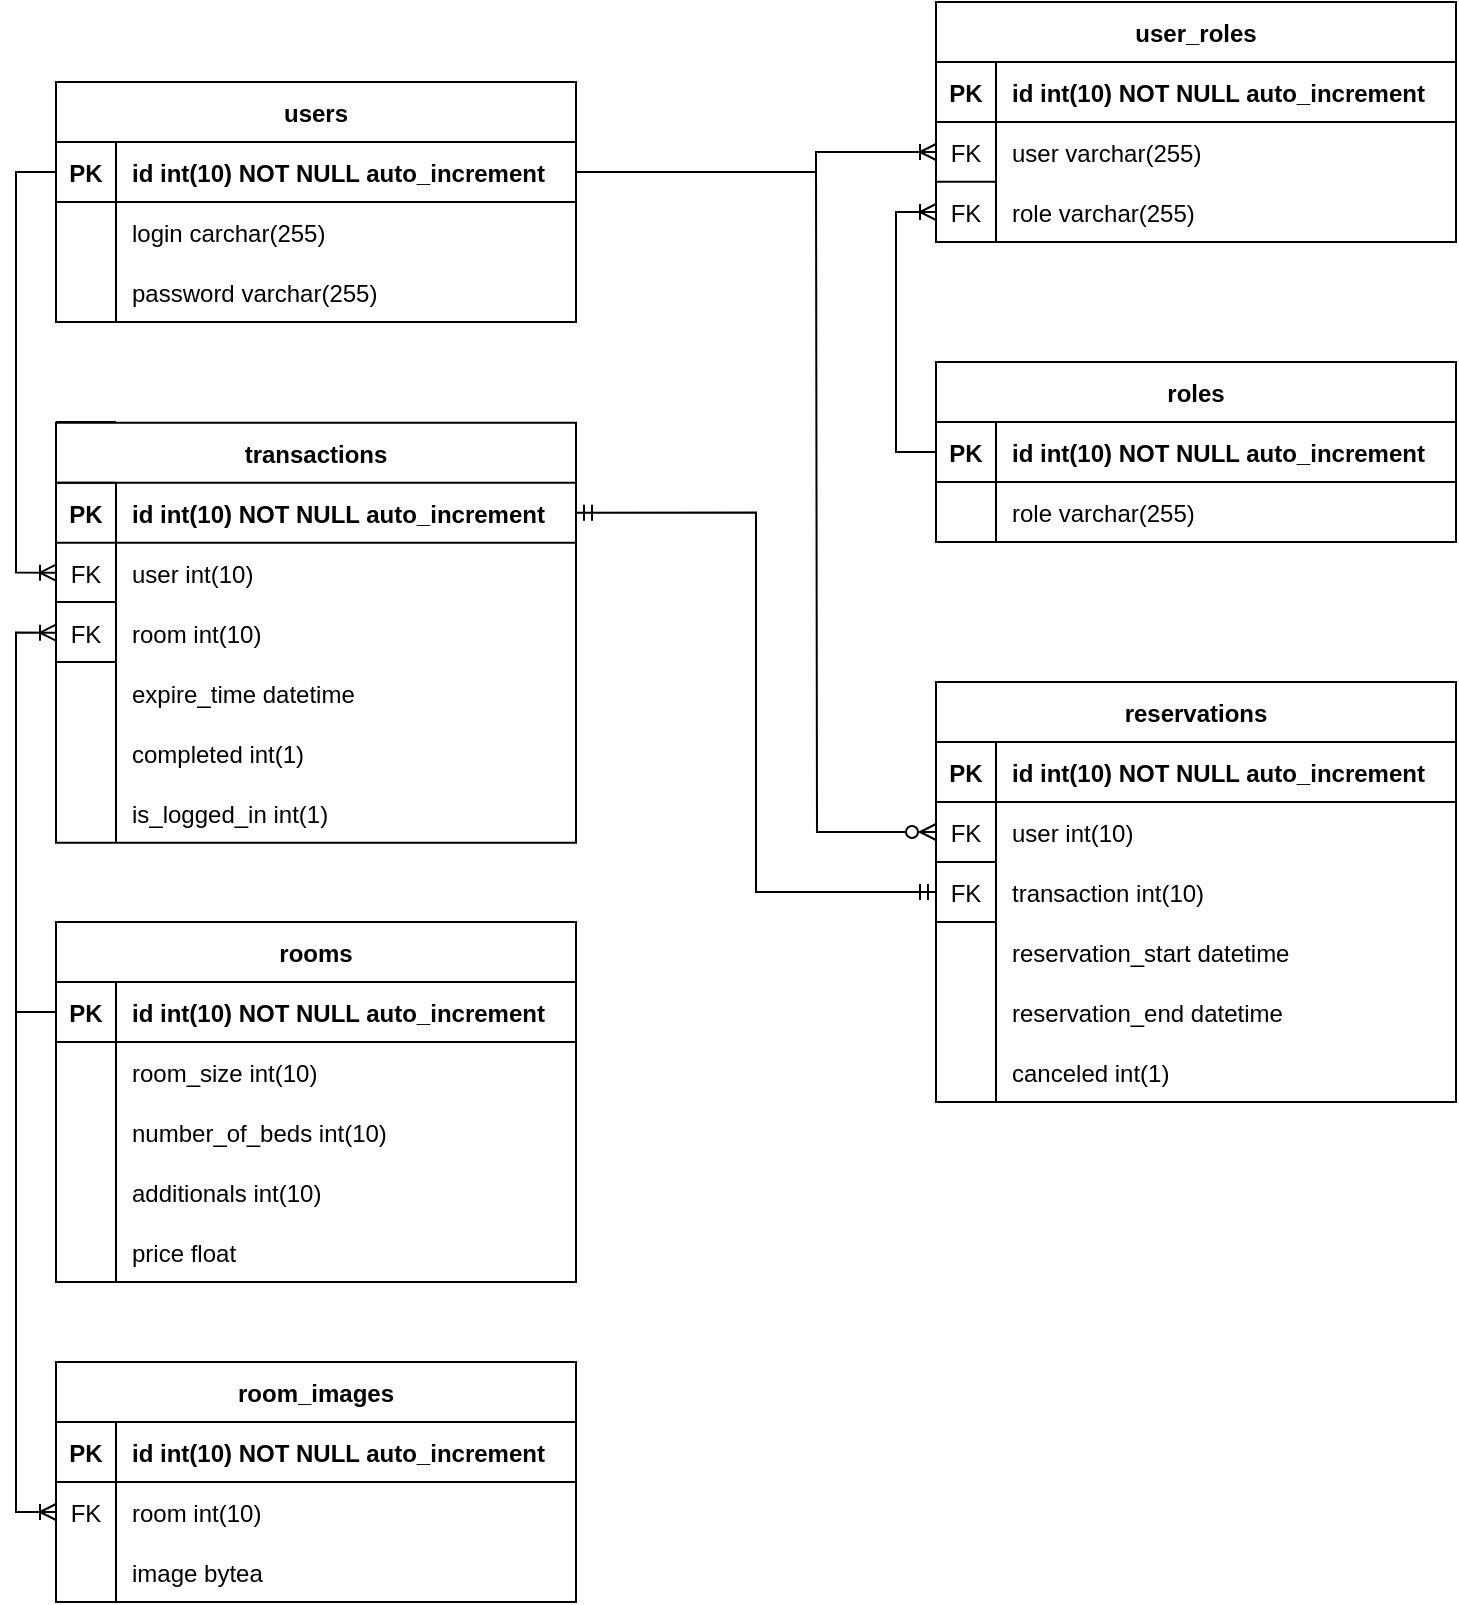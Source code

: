 <mxfile version="21.2.4" type="device">
  <diagram id="AGiKqe2fsRM53m2WQY0e" name="Strona-1">
    <mxGraphModel dx="1393" dy="758" grid="1" gridSize="10" guides="1" tooltips="1" connect="1" arrows="1" fold="1" page="1" pageScale="1" pageWidth="1169" pageHeight="1654" background="#ffffff" math="0" shadow="0">
      <root>
        <mxCell id="0" />
        <mxCell id="1" parent="0" />
        <mxCell id="vY8klXReq7GMoU9JXQKn-1" value="users" style="shape=table;startSize=30;container=1;collapsible=1;childLayout=tableLayout;fixedRows=1;rowLines=0;fontStyle=1;align=center;resizeLast=1;" parent="1" vertex="1">
          <mxGeometry x="380" y="100" width="260" height="120" as="geometry" />
        </mxCell>
        <mxCell id="vY8klXReq7GMoU9JXQKn-2" value="" style="shape=tableRow;horizontal=0;startSize=0;swimlaneHead=0;swimlaneBody=0;fillColor=none;collapsible=0;dropTarget=0;points=[[0,0.5],[1,0.5]];portConstraint=eastwest;top=0;left=0;right=0;bottom=1;" parent="vY8klXReq7GMoU9JXQKn-1" vertex="1">
          <mxGeometry y="30" width="260" height="30" as="geometry" />
        </mxCell>
        <mxCell id="vY8klXReq7GMoU9JXQKn-3" value="PK" style="shape=partialRectangle;connectable=0;fillColor=none;top=0;left=0;bottom=0;right=0;fontStyle=1;overflow=hidden;" parent="vY8klXReq7GMoU9JXQKn-2" vertex="1">
          <mxGeometry width="30" height="30" as="geometry">
            <mxRectangle width="30" height="30" as="alternateBounds" />
          </mxGeometry>
        </mxCell>
        <mxCell id="vY8klXReq7GMoU9JXQKn-4" value="id int(10) NOT NULL auto_increment" style="shape=partialRectangle;connectable=0;fillColor=none;top=0;left=0;bottom=0;right=0;align=left;spacingLeft=6;fontStyle=1;overflow=hidden;" parent="vY8klXReq7GMoU9JXQKn-2" vertex="1">
          <mxGeometry x="30" width="230" height="30" as="geometry">
            <mxRectangle width="230" height="30" as="alternateBounds" />
          </mxGeometry>
        </mxCell>
        <mxCell id="vY8klXReq7GMoU9JXQKn-5" value="" style="shape=tableRow;horizontal=0;startSize=0;swimlaneHead=0;swimlaneBody=0;fillColor=none;collapsible=0;dropTarget=0;points=[[0,0.5],[1,0.5]];portConstraint=eastwest;top=0;left=0;right=0;bottom=0;" parent="vY8klXReq7GMoU9JXQKn-1" vertex="1">
          <mxGeometry y="60" width="260" height="30" as="geometry" />
        </mxCell>
        <mxCell id="vY8klXReq7GMoU9JXQKn-6" value="" style="shape=partialRectangle;connectable=0;fillColor=none;top=0;left=0;bottom=0;right=0;editable=1;overflow=hidden;" parent="vY8klXReq7GMoU9JXQKn-5" vertex="1">
          <mxGeometry width="30" height="30" as="geometry">
            <mxRectangle width="30" height="30" as="alternateBounds" />
          </mxGeometry>
        </mxCell>
        <mxCell id="vY8klXReq7GMoU9JXQKn-7" value="login carchar(255)" style="shape=partialRectangle;connectable=0;fillColor=none;top=0;left=0;bottom=0;right=0;align=left;spacingLeft=6;overflow=hidden;" parent="vY8klXReq7GMoU9JXQKn-5" vertex="1">
          <mxGeometry x="30" width="230" height="30" as="geometry">
            <mxRectangle width="230" height="30" as="alternateBounds" />
          </mxGeometry>
        </mxCell>
        <mxCell id="vY8klXReq7GMoU9JXQKn-8" value="" style="shape=tableRow;horizontal=0;startSize=0;swimlaneHead=0;swimlaneBody=0;fillColor=none;collapsible=0;dropTarget=0;points=[[0,0.5],[1,0.5]];portConstraint=eastwest;top=0;left=0;right=0;bottom=0;" parent="vY8klXReq7GMoU9JXQKn-1" vertex="1">
          <mxGeometry y="90" width="260" height="30" as="geometry" />
        </mxCell>
        <mxCell id="vY8klXReq7GMoU9JXQKn-9" value="" style="shape=partialRectangle;connectable=0;fillColor=none;top=0;left=0;bottom=0;right=0;editable=1;overflow=hidden;" parent="vY8klXReq7GMoU9JXQKn-8" vertex="1">
          <mxGeometry width="30" height="30" as="geometry">
            <mxRectangle width="30" height="30" as="alternateBounds" />
          </mxGeometry>
        </mxCell>
        <mxCell id="vY8klXReq7GMoU9JXQKn-10" value="password varchar(255)" style="shape=partialRectangle;connectable=0;fillColor=none;top=0;left=0;bottom=0;right=0;align=left;spacingLeft=6;overflow=hidden;" parent="vY8klXReq7GMoU9JXQKn-8" vertex="1">
          <mxGeometry x="30" width="230" height="30" as="geometry">
            <mxRectangle width="230" height="30" as="alternateBounds" />
          </mxGeometry>
        </mxCell>
        <mxCell id="vY8klXReq7GMoU9JXQKn-14" value="user_roles" style="shape=table;startSize=30;container=1;collapsible=1;childLayout=tableLayout;fixedRows=1;rowLines=0;fontStyle=1;align=center;resizeLast=1;" parent="1" vertex="1">
          <mxGeometry x="820" y="60" width="260" height="120" as="geometry" />
        </mxCell>
        <mxCell id="vY8klXReq7GMoU9JXQKn-15" value="" style="shape=tableRow;horizontal=0;startSize=0;swimlaneHead=0;swimlaneBody=0;fillColor=none;collapsible=0;dropTarget=0;points=[[0,0.5],[1,0.5]];portConstraint=eastwest;top=0;left=0;right=0;bottom=1;" parent="vY8klXReq7GMoU9JXQKn-14" vertex="1">
          <mxGeometry y="30" width="260" height="30" as="geometry" />
        </mxCell>
        <mxCell id="vY8klXReq7GMoU9JXQKn-16" value="PK" style="shape=partialRectangle;connectable=0;fillColor=none;top=0;left=0;bottom=0;right=0;fontStyle=1;overflow=hidden;" parent="vY8klXReq7GMoU9JXQKn-15" vertex="1">
          <mxGeometry width="30" height="30" as="geometry">
            <mxRectangle width="30" height="30" as="alternateBounds" />
          </mxGeometry>
        </mxCell>
        <mxCell id="vY8klXReq7GMoU9JXQKn-17" value="id int(10) NOT NULL auto_increment" style="shape=partialRectangle;connectable=0;fillColor=none;top=0;left=0;bottom=0;right=0;align=left;spacingLeft=6;fontStyle=1;overflow=hidden;" parent="vY8klXReq7GMoU9JXQKn-15" vertex="1">
          <mxGeometry x="30" width="230" height="30" as="geometry">
            <mxRectangle width="230" height="30" as="alternateBounds" />
          </mxGeometry>
        </mxCell>
        <mxCell id="vY8klXReq7GMoU9JXQKn-21" value="" style="shape=tableRow;horizontal=0;startSize=0;swimlaneHead=0;swimlaneBody=0;fillColor=none;collapsible=0;dropTarget=0;points=[[0,0.5],[1,0.5]];portConstraint=eastwest;top=0;left=0;right=0;bottom=0;strokeColor=none;" parent="vY8klXReq7GMoU9JXQKn-14" vertex="1">
          <mxGeometry y="60" width="260" height="30" as="geometry" />
        </mxCell>
        <mxCell id="vY8klXReq7GMoU9JXQKn-22" value="FK" style="shape=partialRectangle;connectable=0;fillColor=none;top=0;left=0;bottom=0;right=0;editable=1;overflow=hidden;" parent="vY8klXReq7GMoU9JXQKn-21" vertex="1">
          <mxGeometry width="30" height="30" as="geometry">
            <mxRectangle width="30" height="30" as="alternateBounds" />
          </mxGeometry>
        </mxCell>
        <mxCell id="vY8klXReq7GMoU9JXQKn-23" value="user varchar(255)" style="shape=partialRectangle;connectable=0;fillColor=none;top=0;left=0;bottom=0;right=0;align=left;spacingLeft=6;overflow=hidden;" parent="vY8klXReq7GMoU9JXQKn-21" vertex="1">
          <mxGeometry x="30" width="230" height="30" as="geometry">
            <mxRectangle width="230" height="30" as="alternateBounds" />
          </mxGeometry>
        </mxCell>
        <mxCell id="vY8klXReq7GMoU9JXQKn-28" value="" style="shape=tableRow;horizontal=0;startSize=0;swimlaneHead=0;swimlaneBody=0;fillColor=none;collapsible=0;dropTarget=0;points=[[0,0.5],[1,0.5]];portConstraint=eastwest;top=0;left=0;right=0;bottom=0;strokeColor=none;" parent="vY8klXReq7GMoU9JXQKn-14" vertex="1">
          <mxGeometry y="90" width="260" height="30" as="geometry" />
        </mxCell>
        <mxCell id="vY8klXReq7GMoU9JXQKn-29" value="FK" style="shape=partialRectangle;connectable=0;fillColor=none;top=0;left=0;bottom=0;right=0;editable=1;overflow=hidden;" parent="vY8klXReq7GMoU9JXQKn-28" vertex="1">
          <mxGeometry width="30" height="30" as="geometry">
            <mxRectangle width="30" height="30" as="alternateBounds" />
          </mxGeometry>
        </mxCell>
        <mxCell id="vY8klXReq7GMoU9JXQKn-30" value="role varchar(255)" style="shape=partialRectangle;connectable=0;fillColor=none;top=0;left=0;bottom=0;right=0;align=left;spacingLeft=6;overflow=hidden;" parent="vY8klXReq7GMoU9JXQKn-28" vertex="1">
          <mxGeometry x="30" width="230" height="30" as="geometry">
            <mxRectangle width="230" height="30" as="alternateBounds" />
          </mxGeometry>
        </mxCell>
        <mxCell id="vY8klXReq7GMoU9JXQKn-32" value="" style="endArrow=none;html=1;rounded=0;entryX=0;entryY=-0.005;entryDx=0;entryDy=0;entryPerimeter=0;exitX=0.115;exitY=0.997;exitDx=0;exitDy=0;exitPerimeter=0;" parent="vY8klXReq7GMoU9JXQKn-14" source="vY8klXReq7GMoU9JXQKn-21" target="vY8klXReq7GMoU9JXQKn-28" edge="1">
          <mxGeometry width="50" height="50" relative="1" as="geometry">
            <mxPoint x="10" y="130" as="sourcePoint" />
            <mxPoint x="60" y="80" as="targetPoint" />
          </mxGeometry>
        </mxCell>
        <mxCell id="vY8klXReq7GMoU9JXQKn-31" style="edgeStyle=orthogonalEdgeStyle;rounded=0;orthogonalLoop=1;jettySize=auto;html=1;exitX=0;exitY=0.5;exitDx=0;exitDy=0;entryX=1;entryY=0.5;entryDx=0;entryDy=0;startArrow=ERoneToMany;startFill=0;endArrow=none;endFill=0;" parent="1" source="vY8klXReq7GMoU9JXQKn-21" target="vY8klXReq7GMoU9JXQKn-2" edge="1">
          <mxGeometry relative="1" as="geometry">
            <Array as="points">
              <mxPoint x="760" y="135" />
              <mxPoint x="760" y="145" />
            </Array>
          </mxGeometry>
        </mxCell>
        <mxCell id="vY8klXReq7GMoU9JXQKn-33" value="roles" style="shape=table;startSize=30;container=1;collapsible=1;childLayout=tableLayout;fixedRows=1;rowLines=0;fontStyle=1;align=center;resizeLast=1;" parent="1" vertex="1">
          <mxGeometry x="820" y="240" width="260" height="90" as="geometry" />
        </mxCell>
        <mxCell id="vY8klXReq7GMoU9JXQKn-34" value="" style="shape=tableRow;horizontal=0;startSize=0;swimlaneHead=0;swimlaneBody=0;fillColor=none;collapsible=0;dropTarget=0;points=[[0,0.5],[1,0.5]];portConstraint=eastwest;top=0;left=0;right=0;bottom=1;" parent="vY8klXReq7GMoU9JXQKn-33" vertex="1">
          <mxGeometry y="30" width="260" height="30" as="geometry" />
        </mxCell>
        <mxCell id="vY8klXReq7GMoU9JXQKn-35" value="PK" style="shape=partialRectangle;connectable=0;fillColor=none;top=0;left=0;bottom=0;right=0;fontStyle=1;overflow=hidden;" parent="vY8klXReq7GMoU9JXQKn-34" vertex="1">
          <mxGeometry width="30" height="30" as="geometry">
            <mxRectangle width="30" height="30" as="alternateBounds" />
          </mxGeometry>
        </mxCell>
        <mxCell id="vY8klXReq7GMoU9JXQKn-36" value="id int(10) NOT NULL auto_increment" style="shape=partialRectangle;connectable=0;fillColor=none;top=0;left=0;bottom=0;right=0;align=left;spacingLeft=6;fontStyle=1;overflow=hidden;" parent="vY8klXReq7GMoU9JXQKn-34" vertex="1">
          <mxGeometry x="30" width="230" height="30" as="geometry">
            <mxRectangle width="230" height="30" as="alternateBounds" />
          </mxGeometry>
        </mxCell>
        <mxCell id="vY8klXReq7GMoU9JXQKn-40" value="" style="shape=tableRow;horizontal=0;startSize=0;swimlaneHead=0;swimlaneBody=0;fillColor=none;collapsible=0;dropTarget=0;points=[[0,0.5],[1,0.5]];portConstraint=eastwest;top=0;left=0;right=0;bottom=0;strokeColor=none;" parent="vY8klXReq7GMoU9JXQKn-33" vertex="1">
          <mxGeometry y="60" width="260" height="30" as="geometry" />
        </mxCell>
        <mxCell id="vY8klXReq7GMoU9JXQKn-41" value="" style="shape=partialRectangle;connectable=0;fillColor=none;top=0;left=0;bottom=0;right=0;editable=1;overflow=hidden;" parent="vY8klXReq7GMoU9JXQKn-40" vertex="1">
          <mxGeometry width="30" height="30" as="geometry">
            <mxRectangle width="30" height="30" as="alternateBounds" />
          </mxGeometry>
        </mxCell>
        <mxCell id="vY8klXReq7GMoU9JXQKn-42" value="role varchar(255)" style="shape=partialRectangle;connectable=0;fillColor=none;top=0;left=0;bottom=0;right=0;align=left;spacingLeft=6;overflow=hidden;" parent="vY8klXReq7GMoU9JXQKn-40" vertex="1">
          <mxGeometry x="30" width="230" height="30" as="geometry">
            <mxRectangle width="230" height="30" as="alternateBounds" />
          </mxGeometry>
        </mxCell>
        <mxCell id="vY8klXReq7GMoU9JXQKn-52" style="edgeStyle=orthogonalEdgeStyle;rounded=0;orthogonalLoop=1;jettySize=auto;html=1;exitX=0;exitY=0.5;exitDx=0;exitDy=0;entryX=0;entryY=0.5;entryDx=0;entryDy=0;startArrow=ERoneToMany;startFill=0;endArrow=none;endFill=0;" parent="1" source="vY8klXReq7GMoU9JXQKn-28" target="vY8klXReq7GMoU9JXQKn-34" edge="1">
          <mxGeometry relative="1" as="geometry" />
        </mxCell>
        <mxCell id="vY8klXReq7GMoU9JXQKn-57" value="transactions" style="shape=table;startSize=30;container=1;collapsible=1;childLayout=tableLayout;fixedRows=1;rowLines=0;fontStyle=1;align=center;resizeLast=1;" parent="1" vertex="1">
          <mxGeometry x="380" y="270.34" width="260" height="210" as="geometry" />
        </mxCell>
        <mxCell id="vY8klXReq7GMoU9JXQKn-58" value="" style="shape=tableRow;horizontal=0;startSize=0;swimlaneHead=0;swimlaneBody=0;fillColor=none;collapsible=0;dropTarget=0;points=[[0,0.5],[1,0.5]];portConstraint=eastwest;top=0;left=0;right=0;bottom=1;" parent="vY8klXReq7GMoU9JXQKn-57" vertex="1">
          <mxGeometry y="30" width="260" height="30" as="geometry" />
        </mxCell>
        <mxCell id="vY8klXReq7GMoU9JXQKn-59" value="PK" style="shape=partialRectangle;connectable=0;fillColor=none;top=0;left=0;bottom=0;right=0;fontStyle=1;overflow=hidden;" parent="vY8klXReq7GMoU9JXQKn-58" vertex="1">
          <mxGeometry width="30" height="30" as="geometry">
            <mxRectangle width="30" height="30" as="alternateBounds" />
          </mxGeometry>
        </mxCell>
        <mxCell id="vY8klXReq7GMoU9JXQKn-60" value="id int(10) NOT NULL auto_increment" style="shape=partialRectangle;connectable=0;fillColor=none;top=0;left=0;bottom=0;right=0;align=left;spacingLeft=6;fontStyle=1;overflow=hidden;" parent="vY8klXReq7GMoU9JXQKn-58" vertex="1">
          <mxGeometry x="30" width="230" height="30" as="geometry">
            <mxRectangle width="230" height="30" as="alternateBounds" />
          </mxGeometry>
        </mxCell>
        <mxCell id="vY8klXReq7GMoU9JXQKn-61" value="" style="shape=tableRow;horizontal=0;startSize=0;swimlaneHead=0;swimlaneBody=0;fillColor=none;collapsible=0;dropTarget=0;points=[[0,0.5],[1,0.5]];portConstraint=eastwest;top=0;left=0;right=0;bottom=0;" parent="vY8klXReq7GMoU9JXQKn-57" vertex="1">
          <mxGeometry y="60" width="260" height="30" as="geometry" />
        </mxCell>
        <mxCell id="vY8klXReq7GMoU9JXQKn-62" value="FK" style="shape=partialRectangle;connectable=0;fillColor=none;top=0;left=0;bottom=0;right=0;editable=1;overflow=hidden;" parent="vY8klXReq7GMoU9JXQKn-61" vertex="1">
          <mxGeometry width="30" height="30" as="geometry">
            <mxRectangle width="30" height="30" as="alternateBounds" />
          </mxGeometry>
        </mxCell>
        <mxCell id="vY8klXReq7GMoU9JXQKn-63" value="user int(10)" style="shape=partialRectangle;connectable=0;fillColor=none;top=0;left=0;bottom=0;right=0;align=left;spacingLeft=6;overflow=hidden;" parent="vY8klXReq7GMoU9JXQKn-61" vertex="1">
          <mxGeometry x="30" width="230" height="30" as="geometry">
            <mxRectangle width="230" height="30" as="alternateBounds" />
          </mxGeometry>
        </mxCell>
        <mxCell id="vY8klXReq7GMoU9JXQKn-64" value="" style="shape=tableRow;horizontal=0;startSize=0;swimlaneHead=0;swimlaneBody=0;fillColor=none;collapsible=0;dropTarget=0;points=[[0,0.5],[1,0.5]];portConstraint=eastwest;top=0;left=0;right=0;bottom=0;" parent="vY8klXReq7GMoU9JXQKn-57" vertex="1">
          <mxGeometry y="90" width="260" height="30" as="geometry" />
        </mxCell>
        <mxCell id="vY8klXReq7GMoU9JXQKn-65" value="FK" style="shape=partialRectangle;connectable=0;fillColor=none;top=0;left=0;bottom=0;right=0;editable=1;overflow=hidden;" parent="vY8klXReq7GMoU9JXQKn-64" vertex="1">
          <mxGeometry width="30" height="30" as="geometry">
            <mxRectangle width="30" height="30" as="alternateBounds" />
          </mxGeometry>
        </mxCell>
        <mxCell id="vY8klXReq7GMoU9JXQKn-66" value="room int(10)" style="shape=partialRectangle;connectable=0;fillColor=none;top=0;left=0;bottom=0;right=0;align=left;spacingLeft=6;overflow=hidden;" parent="vY8klXReq7GMoU9JXQKn-64" vertex="1">
          <mxGeometry x="30" width="230" height="30" as="geometry">
            <mxRectangle width="230" height="30" as="alternateBounds" />
          </mxGeometry>
        </mxCell>
        <mxCell id="vY8klXReq7GMoU9JXQKn-86" value="" style="shape=tableRow;horizontal=0;startSize=0;swimlaneHead=0;swimlaneBody=0;fillColor=none;collapsible=0;dropTarget=0;points=[[0,0.5],[1,0.5]];portConstraint=eastwest;top=0;left=0;right=0;bottom=0;" parent="vY8klXReq7GMoU9JXQKn-57" vertex="1">
          <mxGeometry y="120" width="260" height="30" as="geometry" />
        </mxCell>
        <mxCell id="vY8klXReq7GMoU9JXQKn-87" value="" style="shape=partialRectangle;connectable=0;fillColor=none;top=0;left=0;bottom=0;right=0;editable=1;overflow=hidden;" parent="vY8klXReq7GMoU9JXQKn-86" vertex="1">
          <mxGeometry width="30" height="30" as="geometry">
            <mxRectangle width="30" height="30" as="alternateBounds" />
          </mxGeometry>
        </mxCell>
        <mxCell id="vY8klXReq7GMoU9JXQKn-88" value="expire_time datetime" style="shape=partialRectangle;connectable=0;fillColor=none;top=0;left=0;bottom=0;right=0;align=left;spacingLeft=6;overflow=hidden;" parent="vY8klXReq7GMoU9JXQKn-86" vertex="1">
          <mxGeometry x="30" width="230" height="30" as="geometry">
            <mxRectangle width="230" height="30" as="alternateBounds" />
          </mxGeometry>
        </mxCell>
        <mxCell id="vY8klXReq7GMoU9JXQKn-89" value="" style="shape=tableRow;horizontal=0;startSize=0;swimlaneHead=0;swimlaneBody=0;fillColor=none;collapsible=0;dropTarget=0;points=[[0,0.5],[1,0.5]];portConstraint=eastwest;top=0;left=0;right=0;bottom=0;" parent="vY8klXReq7GMoU9JXQKn-57" vertex="1">
          <mxGeometry y="150" width="260" height="30" as="geometry" />
        </mxCell>
        <mxCell id="vY8klXReq7GMoU9JXQKn-90" value="" style="shape=partialRectangle;connectable=0;fillColor=none;top=0;left=0;bottom=0;right=0;editable=1;overflow=hidden;" parent="vY8klXReq7GMoU9JXQKn-89" vertex="1">
          <mxGeometry width="30" height="30" as="geometry">
            <mxRectangle width="30" height="30" as="alternateBounds" />
          </mxGeometry>
        </mxCell>
        <mxCell id="vY8klXReq7GMoU9JXQKn-91" value="completed int(1)" style="shape=partialRectangle;connectable=0;fillColor=none;top=0;left=0;bottom=0;right=0;align=left;spacingLeft=6;overflow=hidden;" parent="vY8klXReq7GMoU9JXQKn-89" vertex="1">
          <mxGeometry x="30" width="230" height="30" as="geometry">
            <mxRectangle width="230" height="30" as="alternateBounds" />
          </mxGeometry>
        </mxCell>
        <mxCell id="vY8klXReq7GMoU9JXQKn-146" value="" style="shape=tableRow;horizontal=0;startSize=0;swimlaneHead=0;swimlaneBody=0;fillColor=none;collapsible=0;dropTarget=0;points=[[0,0.5],[1,0.5]];portConstraint=eastwest;top=0;left=0;right=0;bottom=0;" parent="vY8klXReq7GMoU9JXQKn-57" vertex="1">
          <mxGeometry y="180" width="260" height="30" as="geometry" />
        </mxCell>
        <mxCell id="vY8klXReq7GMoU9JXQKn-147" value="" style="shape=partialRectangle;connectable=0;fillColor=none;top=0;left=0;bottom=0;right=0;editable=1;overflow=hidden;" parent="vY8klXReq7GMoU9JXQKn-146" vertex="1">
          <mxGeometry width="30" height="30" as="geometry">
            <mxRectangle width="30" height="30" as="alternateBounds" />
          </mxGeometry>
        </mxCell>
        <mxCell id="vY8klXReq7GMoU9JXQKn-148" value="is_logged_in int(1)" style="shape=partialRectangle;connectable=0;fillColor=none;top=0;left=0;bottom=0;right=0;align=left;spacingLeft=6;overflow=hidden;" parent="vY8klXReq7GMoU9JXQKn-146" vertex="1">
          <mxGeometry x="30" width="230" height="30" as="geometry">
            <mxRectangle width="230" height="30" as="alternateBounds" />
          </mxGeometry>
        </mxCell>
        <mxCell id="vY8klXReq7GMoU9JXQKn-67" value="rooms" style="shape=table;startSize=30;container=1;collapsible=1;childLayout=tableLayout;fixedRows=1;rowLines=0;fontStyle=1;align=center;resizeLast=1;" parent="1" vertex="1">
          <mxGeometry x="380" y="520" width="260" height="180" as="geometry" />
        </mxCell>
        <mxCell id="vY8klXReq7GMoU9JXQKn-68" value="" style="shape=tableRow;horizontal=0;startSize=0;swimlaneHead=0;swimlaneBody=0;fillColor=none;collapsible=0;dropTarget=0;points=[[0,0.5],[1,0.5]];portConstraint=eastwest;top=0;left=0;right=0;bottom=1;" parent="vY8klXReq7GMoU9JXQKn-67" vertex="1">
          <mxGeometry y="30" width="260" height="30" as="geometry" />
        </mxCell>
        <mxCell id="vY8klXReq7GMoU9JXQKn-69" value="PK" style="shape=partialRectangle;connectable=0;fillColor=none;top=0;left=0;bottom=0;right=0;fontStyle=1;overflow=hidden;" parent="vY8klXReq7GMoU9JXQKn-68" vertex="1">
          <mxGeometry width="30" height="30" as="geometry">
            <mxRectangle width="30" height="30" as="alternateBounds" />
          </mxGeometry>
        </mxCell>
        <mxCell id="vY8klXReq7GMoU9JXQKn-70" value="id int(10) NOT NULL auto_increment" style="shape=partialRectangle;connectable=0;fillColor=none;top=0;left=0;bottom=0;right=0;align=left;spacingLeft=6;fontStyle=1;overflow=hidden;" parent="vY8klXReq7GMoU9JXQKn-68" vertex="1">
          <mxGeometry x="30" width="230" height="30" as="geometry">
            <mxRectangle width="230" height="30" as="alternateBounds" />
          </mxGeometry>
        </mxCell>
        <mxCell id="vY8klXReq7GMoU9JXQKn-71" value="" style="shape=tableRow;horizontal=0;startSize=0;swimlaneHead=0;swimlaneBody=0;fillColor=none;collapsible=0;dropTarget=0;points=[[0,0.5],[1,0.5]];portConstraint=eastwest;top=0;left=0;right=0;bottom=0;" parent="vY8klXReq7GMoU9JXQKn-67" vertex="1">
          <mxGeometry y="60" width="260" height="30" as="geometry" />
        </mxCell>
        <mxCell id="vY8klXReq7GMoU9JXQKn-72" value="" style="shape=partialRectangle;connectable=0;fillColor=none;top=0;left=0;bottom=0;right=0;editable=1;overflow=hidden;" parent="vY8klXReq7GMoU9JXQKn-71" vertex="1">
          <mxGeometry width="30" height="30" as="geometry">
            <mxRectangle width="30" height="30" as="alternateBounds" />
          </mxGeometry>
        </mxCell>
        <mxCell id="vY8klXReq7GMoU9JXQKn-73" value="room_size int(10)" style="shape=partialRectangle;connectable=0;fillColor=none;top=0;left=0;bottom=0;right=0;align=left;spacingLeft=6;overflow=hidden;" parent="vY8klXReq7GMoU9JXQKn-71" vertex="1">
          <mxGeometry x="30" width="230" height="30" as="geometry">
            <mxRectangle width="230" height="30" as="alternateBounds" />
          </mxGeometry>
        </mxCell>
        <mxCell id="vY8klXReq7GMoU9JXQKn-74" value="" style="shape=tableRow;horizontal=0;startSize=0;swimlaneHead=0;swimlaneBody=0;fillColor=none;collapsible=0;dropTarget=0;points=[[0,0.5],[1,0.5]];portConstraint=eastwest;top=0;left=0;right=0;bottom=0;" parent="vY8klXReq7GMoU9JXQKn-67" vertex="1">
          <mxGeometry y="90" width="260" height="30" as="geometry" />
        </mxCell>
        <mxCell id="vY8klXReq7GMoU9JXQKn-75" value="" style="shape=partialRectangle;connectable=0;fillColor=none;top=0;left=0;bottom=0;right=0;editable=1;overflow=hidden;" parent="vY8klXReq7GMoU9JXQKn-74" vertex="1">
          <mxGeometry width="30" height="30" as="geometry">
            <mxRectangle width="30" height="30" as="alternateBounds" />
          </mxGeometry>
        </mxCell>
        <mxCell id="vY8klXReq7GMoU9JXQKn-76" value="number_of_beds int(10)" style="shape=partialRectangle;connectable=0;fillColor=none;top=0;left=0;bottom=0;right=0;align=left;spacingLeft=6;overflow=hidden;" parent="vY8klXReq7GMoU9JXQKn-74" vertex="1">
          <mxGeometry x="30" width="230" height="30" as="geometry">
            <mxRectangle width="230" height="30" as="alternateBounds" />
          </mxGeometry>
        </mxCell>
        <mxCell id="vY8klXReq7GMoU9JXQKn-80" value="" style="shape=tableRow;horizontal=0;startSize=0;swimlaneHead=0;swimlaneBody=0;fillColor=none;collapsible=0;dropTarget=0;points=[[0,0.5],[1,0.5]];portConstraint=eastwest;top=0;left=0;right=0;bottom=0;" parent="vY8klXReq7GMoU9JXQKn-67" vertex="1">
          <mxGeometry y="120" width="260" height="30" as="geometry" />
        </mxCell>
        <mxCell id="vY8klXReq7GMoU9JXQKn-81" value="" style="shape=partialRectangle;connectable=0;fillColor=none;top=0;left=0;bottom=0;right=0;editable=1;overflow=hidden;" parent="vY8klXReq7GMoU9JXQKn-80" vertex="1">
          <mxGeometry width="30" height="30" as="geometry">
            <mxRectangle width="30" height="30" as="alternateBounds" />
          </mxGeometry>
        </mxCell>
        <mxCell id="vY8klXReq7GMoU9JXQKn-82" value="additionals int(10)" style="shape=partialRectangle;connectable=0;fillColor=none;top=0;left=0;bottom=0;right=0;align=left;spacingLeft=6;overflow=hidden;" parent="vY8klXReq7GMoU9JXQKn-80" vertex="1">
          <mxGeometry x="30" width="230" height="30" as="geometry">
            <mxRectangle width="230" height="30" as="alternateBounds" />
          </mxGeometry>
        </mxCell>
        <mxCell id="eDmNK2IwafIGlOttSSRn-4" value="" style="shape=tableRow;horizontal=0;startSize=0;swimlaneHead=0;swimlaneBody=0;fillColor=none;collapsible=0;dropTarget=0;points=[[0,0.5],[1,0.5]];portConstraint=eastwest;top=0;left=0;right=0;bottom=0;" vertex="1" parent="vY8klXReq7GMoU9JXQKn-67">
          <mxGeometry y="150" width="260" height="30" as="geometry" />
        </mxCell>
        <mxCell id="eDmNK2IwafIGlOttSSRn-5" value="" style="shape=partialRectangle;connectable=0;fillColor=none;top=0;left=0;bottom=0;right=0;editable=1;overflow=hidden;" vertex="1" parent="eDmNK2IwafIGlOttSSRn-4">
          <mxGeometry width="30" height="30" as="geometry">
            <mxRectangle width="30" height="30" as="alternateBounds" />
          </mxGeometry>
        </mxCell>
        <mxCell id="eDmNK2IwafIGlOttSSRn-6" value="price float" style="shape=partialRectangle;connectable=0;fillColor=none;top=0;left=0;bottom=0;right=0;align=left;spacingLeft=6;overflow=hidden;" vertex="1" parent="eDmNK2IwafIGlOttSSRn-4">
          <mxGeometry x="30" width="230" height="30" as="geometry">
            <mxRectangle width="230" height="30" as="alternateBounds" />
          </mxGeometry>
        </mxCell>
        <mxCell id="vY8klXReq7GMoU9JXQKn-93" value="" style="endArrow=none;html=1;rounded=0;entryX=0;entryY=-0.005;entryDx=0;entryDy=0;entryPerimeter=0;exitX=0.115;exitY=0.997;exitDx=0;exitDy=0;exitPerimeter=0;" parent="1" edge="1">
          <mxGeometry width="50" height="50" relative="1" as="geometry">
            <mxPoint x="409.9" y="270.06" as="sourcePoint" />
            <mxPoint x="380.0" y="270" as="targetPoint" />
          </mxGeometry>
        </mxCell>
        <mxCell id="vY8klXReq7GMoU9JXQKn-94" value="" style="endArrow=none;html=1;rounded=0;entryX=0;entryY=-0.005;entryDx=0;entryDy=0;entryPerimeter=0;exitX=0.115;exitY=0.997;exitDx=0;exitDy=0;exitPerimeter=0;" parent="1" edge="1">
          <mxGeometry width="50" height="50" relative="1" as="geometry">
            <mxPoint x="409.9" y="300.4" as="sourcePoint" />
            <mxPoint x="380.0" y="300.34" as="targetPoint" />
          </mxGeometry>
        </mxCell>
        <mxCell id="vY8klXReq7GMoU9JXQKn-106" style="edgeStyle=orthogonalEdgeStyle;rounded=0;orthogonalLoop=1;jettySize=auto;html=1;exitX=0;exitY=0.5;exitDx=0;exitDy=0;entryX=0;entryY=0.5;entryDx=0;entryDy=0;startArrow=ERoneToMany;startFill=0;endArrow=none;endFill=0;" parent="1" source="vY8klXReq7GMoU9JXQKn-61" target="vY8klXReq7GMoU9JXQKn-2" edge="1">
          <mxGeometry relative="1" as="geometry" />
        </mxCell>
        <mxCell id="vY8klXReq7GMoU9JXQKn-107" style="edgeStyle=orthogonalEdgeStyle;rounded=0;orthogonalLoop=1;jettySize=auto;html=1;exitX=0;exitY=0.5;exitDx=0;exitDy=0;entryX=0;entryY=0.5;entryDx=0;entryDy=0;startArrow=ERoneToMany;startFill=0;endArrow=none;endFill=0;" parent="1" source="vY8klXReq7GMoU9JXQKn-64" target="vY8klXReq7GMoU9JXQKn-68" edge="1">
          <mxGeometry relative="1" as="geometry" />
        </mxCell>
        <mxCell id="vY8klXReq7GMoU9JXQKn-108" value="reservations" style="shape=table;startSize=30;container=1;collapsible=1;childLayout=tableLayout;fixedRows=1;rowLines=0;fontStyle=1;align=center;resizeLast=1;" parent="1" vertex="1">
          <mxGeometry x="820" y="400" width="260" height="210" as="geometry" />
        </mxCell>
        <mxCell id="vY8klXReq7GMoU9JXQKn-109" value="" style="shape=tableRow;horizontal=0;startSize=0;swimlaneHead=0;swimlaneBody=0;fillColor=none;collapsible=0;dropTarget=0;points=[[0,0.5],[1,0.5]];portConstraint=eastwest;top=0;left=0;right=0;bottom=1;" parent="vY8klXReq7GMoU9JXQKn-108" vertex="1">
          <mxGeometry y="30" width="260" height="30" as="geometry" />
        </mxCell>
        <mxCell id="vY8klXReq7GMoU9JXQKn-110" value="PK" style="shape=partialRectangle;connectable=0;fillColor=none;top=0;left=0;bottom=0;right=0;fontStyle=1;overflow=hidden;" parent="vY8klXReq7GMoU9JXQKn-109" vertex="1">
          <mxGeometry width="30" height="30" as="geometry">
            <mxRectangle width="30" height="30" as="alternateBounds" />
          </mxGeometry>
        </mxCell>
        <mxCell id="vY8klXReq7GMoU9JXQKn-111" value="id int(10) NOT NULL auto_increment" style="shape=partialRectangle;connectable=0;fillColor=none;top=0;left=0;bottom=0;right=0;align=left;spacingLeft=6;fontStyle=1;overflow=hidden;" parent="vY8klXReq7GMoU9JXQKn-109" vertex="1">
          <mxGeometry x="30" width="230" height="30" as="geometry">
            <mxRectangle width="230" height="30" as="alternateBounds" />
          </mxGeometry>
        </mxCell>
        <mxCell id="vY8klXReq7GMoU9JXQKn-153" value="" style="shape=tableRow;horizontal=0;startSize=0;swimlaneHead=0;swimlaneBody=0;fillColor=none;collapsible=0;dropTarget=0;points=[[0,0.5],[1,0.5]];portConstraint=eastwest;top=0;left=0;right=0;bottom=0;" parent="vY8klXReq7GMoU9JXQKn-108" vertex="1">
          <mxGeometry y="60" width="260" height="30" as="geometry" />
        </mxCell>
        <mxCell id="vY8klXReq7GMoU9JXQKn-154" value="FK" style="shape=partialRectangle;connectable=0;fillColor=none;top=0;left=0;bottom=0;right=0;editable=1;overflow=hidden;" parent="vY8klXReq7GMoU9JXQKn-153" vertex="1">
          <mxGeometry width="30" height="30" as="geometry">
            <mxRectangle width="30" height="30" as="alternateBounds" />
          </mxGeometry>
        </mxCell>
        <mxCell id="vY8klXReq7GMoU9JXQKn-155" value="user int(10)" style="shape=partialRectangle;connectable=0;fillColor=none;top=0;left=0;bottom=0;right=0;align=left;spacingLeft=6;overflow=hidden;" parent="vY8klXReq7GMoU9JXQKn-153" vertex="1">
          <mxGeometry x="30" width="230" height="30" as="geometry">
            <mxRectangle width="230" height="30" as="alternateBounds" />
          </mxGeometry>
        </mxCell>
        <mxCell id="vY8klXReq7GMoU9JXQKn-112" value="" style="shape=tableRow;horizontal=0;startSize=0;swimlaneHead=0;swimlaneBody=0;fillColor=none;collapsible=0;dropTarget=0;points=[[0,0.5],[1,0.5]];portConstraint=eastwest;top=0;left=0;right=0;bottom=0;" parent="vY8klXReq7GMoU9JXQKn-108" vertex="1">
          <mxGeometry y="90" width="260" height="30" as="geometry" />
        </mxCell>
        <mxCell id="vY8klXReq7GMoU9JXQKn-113" value="FK" style="shape=partialRectangle;connectable=0;fillColor=none;top=0;left=0;bottom=0;right=0;editable=1;overflow=hidden;" parent="vY8klXReq7GMoU9JXQKn-112" vertex="1">
          <mxGeometry width="30" height="30" as="geometry">
            <mxRectangle width="30" height="30" as="alternateBounds" />
          </mxGeometry>
        </mxCell>
        <mxCell id="vY8klXReq7GMoU9JXQKn-114" value="transaction int(10)" style="shape=partialRectangle;connectable=0;fillColor=none;top=0;left=0;bottom=0;right=0;align=left;spacingLeft=6;overflow=hidden;" parent="vY8klXReq7GMoU9JXQKn-112" vertex="1">
          <mxGeometry x="30" width="230" height="30" as="geometry">
            <mxRectangle width="230" height="30" as="alternateBounds" />
          </mxGeometry>
        </mxCell>
        <mxCell id="vY8klXReq7GMoU9JXQKn-118" value="" style="shape=tableRow;horizontal=0;startSize=0;swimlaneHead=0;swimlaneBody=0;fillColor=none;collapsible=0;dropTarget=0;points=[[0,0.5],[1,0.5]];portConstraint=eastwest;top=0;left=0;right=0;bottom=0;" parent="vY8klXReq7GMoU9JXQKn-108" vertex="1">
          <mxGeometry y="120" width="260" height="30" as="geometry" />
        </mxCell>
        <mxCell id="vY8klXReq7GMoU9JXQKn-119" value="" style="shape=partialRectangle;connectable=0;fillColor=none;top=0;left=0;bottom=0;right=0;editable=1;overflow=hidden;" parent="vY8klXReq7GMoU9JXQKn-118" vertex="1">
          <mxGeometry width="30" height="30" as="geometry">
            <mxRectangle width="30" height="30" as="alternateBounds" />
          </mxGeometry>
        </mxCell>
        <mxCell id="vY8klXReq7GMoU9JXQKn-120" value="reservation_start datetime" style="shape=partialRectangle;connectable=0;fillColor=none;top=0;left=0;bottom=0;right=0;align=left;spacingLeft=6;overflow=hidden;" parent="vY8klXReq7GMoU9JXQKn-118" vertex="1">
          <mxGeometry x="30" width="230" height="30" as="geometry">
            <mxRectangle width="230" height="30" as="alternateBounds" />
          </mxGeometry>
        </mxCell>
        <mxCell id="vY8klXReq7GMoU9JXQKn-121" value="" style="shape=tableRow;horizontal=0;startSize=0;swimlaneHead=0;swimlaneBody=0;fillColor=none;collapsible=0;dropTarget=0;points=[[0,0.5],[1,0.5]];portConstraint=eastwest;top=0;left=0;right=0;bottom=0;" parent="vY8klXReq7GMoU9JXQKn-108" vertex="1">
          <mxGeometry y="150" width="260" height="30" as="geometry" />
        </mxCell>
        <mxCell id="vY8klXReq7GMoU9JXQKn-122" value="" style="shape=partialRectangle;connectable=0;fillColor=none;top=0;left=0;bottom=0;right=0;editable=1;overflow=hidden;" parent="vY8klXReq7GMoU9JXQKn-121" vertex="1">
          <mxGeometry width="30" height="30" as="geometry">
            <mxRectangle width="30" height="30" as="alternateBounds" />
          </mxGeometry>
        </mxCell>
        <mxCell id="vY8klXReq7GMoU9JXQKn-123" value="reservation_end datetime" style="shape=partialRectangle;connectable=0;fillColor=none;top=0;left=0;bottom=0;right=0;align=left;spacingLeft=6;overflow=hidden;" parent="vY8klXReq7GMoU9JXQKn-121" vertex="1">
          <mxGeometry x="30" width="230" height="30" as="geometry">
            <mxRectangle width="230" height="30" as="alternateBounds" />
          </mxGeometry>
        </mxCell>
        <mxCell id="vY8klXReq7GMoU9JXQKn-176" value="" style="shape=tableRow;horizontal=0;startSize=0;swimlaneHead=0;swimlaneBody=0;fillColor=none;collapsible=0;dropTarget=0;points=[[0,0.5],[1,0.5]];portConstraint=eastwest;top=0;left=0;right=0;bottom=0;" parent="vY8klXReq7GMoU9JXQKn-108" vertex="1">
          <mxGeometry y="180" width="260" height="30" as="geometry" />
        </mxCell>
        <mxCell id="vY8klXReq7GMoU9JXQKn-177" value="" style="shape=partialRectangle;connectable=0;fillColor=none;top=0;left=0;bottom=0;right=0;editable=1;overflow=hidden;" parent="vY8klXReq7GMoU9JXQKn-176" vertex="1">
          <mxGeometry width="30" height="30" as="geometry">
            <mxRectangle width="30" height="30" as="alternateBounds" />
          </mxGeometry>
        </mxCell>
        <mxCell id="vY8klXReq7GMoU9JXQKn-178" value="canceled int(1)" style="shape=partialRectangle;connectable=0;fillColor=none;top=0;left=0;bottom=0;right=0;align=left;spacingLeft=6;overflow=hidden;" parent="vY8klXReq7GMoU9JXQKn-176" vertex="1">
          <mxGeometry x="30" width="230" height="30" as="geometry">
            <mxRectangle width="230" height="30" as="alternateBounds" />
          </mxGeometry>
        </mxCell>
        <mxCell id="vY8klXReq7GMoU9JXQKn-127" style="edgeStyle=orthogonalEdgeStyle;rounded=0;orthogonalLoop=1;jettySize=auto;html=1;exitX=0;exitY=0.5;exitDx=0;exitDy=0;entryX=1;entryY=0.5;entryDx=0;entryDy=0;startArrow=ERmandOne;startFill=0;endArrow=ERmandOne;endFill=0;" parent="1" source="vY8klXReq7GMoU9JXQKn-112" target="vY8klXReq7GMoU9JXQKn-58" edge="1">
          <mxGeometry relative="1" as="geometry" />
        </mxCell>
        <mxCell id="vY8klXReq7GMoU9JXQKn-175" style="edgeStyle=orthogonalEdgeStyle;rounded=0;orthogonalLoop=1;jettySize=auto;html=1;exitX=0;exitY=0.5;exitDx=0;exitDy=0;startArrow=ERzeroToMany;startFill=0;endArrow=none;endFill=0;" parent="1" source="vY8klXReq7GMoU9JXQKn-153" edge="1">
          <mxGeometry relative="1" as="geometry">
            <mxPoint x="760" y="140" as="targetPoint" />
          </mxGeometry>
        </mxCell>
        <mxCell id="vY8klXReq7GMoU9JXQKn-180" value="room_images" style="shape=table;startSize=30;container=1;collapsible=1;childLayout=tableLayout;fixedRows=1;rowLines=0;fontStyle=1;align=center;resizeLast=1;" parent="1" vertex="1">
          <mxGeometry x="380" y="740" width="260" height="120" as="geometry" />
        </mxCell>
        <mxCell id="vY8klXReq7GMoU9JXQKn-181" value="" style="shape=tableRow;horizontal=0;startSize=0;swimlaneHead=0;swimlaneBody=0;fillColor=none;collapsible=0;dropTarget=0;points=[[0,0.5],[1,0.5]];portConstraint=eastwest;top=0;left=0;right=0;bottom=1;" parent="vY8klXReq7GMoU9JXQKn-180" vertex="1">
          <mxGeometry y="30" width="260" height="30" as="geometry" />
        </mxCell>
        <mxCell id="vY8klXReq7GMoU9JXQKn-182" value="PK" style="shape=partialRectangle;connectable=0;fillColor=none;top=0;left=0;bottom=0;right=0;fontStyle=1;overflow=hidden;" parent="vY8klXReq7GMoU9JXQKn-181" vertex="1">
          <mxGeometry width="30" height="30" as="geometry">
            <mxRectangle width="30" height="30" as="alternateBounds" />
          </mxGeometry>
        </mxCell>
        <mxCell id="vY8klXReq7GMoU9JXQKn-183" value="id int(10) NOT NULL auto_increment" style="shape=partialRectangle;connectable=0;fillColor=none;top=0;left=0;bottom=0;right=0;align=left;spacingLeft=6;fontStyle=1;overflow=hidden;" parent="vY8klXReq7GMoU9JXQKn-181" vertex="1">
          <mxGeometry x="30" width="230" height="30" as="geometry">
            <mxRectangle width="230" height="30" as="alternateBounds" />
          </mxGeometry>
        </mxCell>
        <mxCell id="vY8klXReq7GMoU9JXQKn-184" value="" style="shape=tableRow;horizontal=0;startSize=0;swimlaneHead=0;swimlaneBody=0;fillColor=none;collapsible=0;dropTarget=0;points=[[0,0.5],[1,0.5]];portConstraint=eastwest;top=0;left=0;right=0;bottom=0;" parent="vY8klXReq7GMoU9JXQKn-180" vertex="1">
          <mxGeometry y="60" width="260" height="30" as="geometry" />
        </mxCell>
        <mxCell id="vY8klXReq7GMoU9JXQKn-185" value="FK" style="shape=partialRectangle;connectable=0;fillColor=none;top=0;left=0;bottom=0;right=0;editable=1;overflow=hidden;" parent="vY8klXReq7GMoU9JXQKn-184" vertex="1">
          <mxGeometry width="30" height="30" as="geometry">
            <mxRectangle width="30" height="30" as="alternateBounds" />
          </mxGeometry>
        </mxCell>
        <mxCell id="vY8klXReq7GMoU9JXQKn-186" value="room int(10)" style="shape=partialRectangle;connectable=0;fillColor=none;top=0;left=0;bottom=0;right=0;align=left;spacingLeft=6;overflow=hidden;" parent="vY8klXReq7GMoU9JXQKn-184" vertex="1">
          <mxGeometry x="30" width="230" height="30" as="geometry">
            <mxRectangle width="230" height="30" as="alternateBounds" />
          </mxGeometry>
        </mxCell>
        <mxCell id="vY8klXReq7GMoU9JXQKn-187" value="" style="shape=tableRow;horizontal=0;startSize=0;swimlaneHead=0;swimlaneBody=0;fillColor=none;collapsible=0;dropTarget=0;points=[[0,0.5],[1,0.5]];portConstraint=eastwest;top=0;left=0;right=0;bottom=0;" parent="vY8klXReq7GMoU9JXQKn-180" vertex="1">
          <mxGeometry y="90" width="260" height="30" as="geometry" />
        </mxCell>
        <mxCell id="vY8klXReq7GMoU9JXQKn-188" value="" style="shape=partialRectangle;connectable=0;fillColor=none;top=0;left=0;bottom=0;right=0;editable=1;overflow=hidden;" parent="vY8klXReq7GMoU9JXQKn-187" vertex="1">
          <mxGeometry width="30" height="30" as="geometry">
            <mxRectangle width="30" height="30" as="alternateBounds" />
          </mxGeometry>
        </mxCell>
        <mxCell id="vY8klXReq7GMoU9JXQKn-189" value="image bytea" style="shape=partialRectangle;connectable=0;fillColor=none;top=0;left=0;bottom=0;right=0;align=left;spacingLeft=6;overflow=hidden;" parent="vY8klXReq7GMoU9JXQKn-187" vertex="1">
          <mxGeometry x="30" width="230" height="30" as="geometry">
            <mxRectangle width="230" height="30" as="alternateBounds" />
          </mxGeometry>
        </mxCell>
        <mxCell id="vY8klXReq7GMoU9JXQKn-196" value="" style="endArrow=none;html=1;rounded=0;entryX=0;entryY=-0.005;entryDx=0;entryDy=0;entryPerimeter=0;exitX=0.115;exitY=0.997;exitDx=0;exitDy=0;exitPerimeter=0;" parent="1" edge="1">
          <mxGeometry width="50" height="50" relative="1" as="geometry">
            <mxPoint x="409.9" y="360.06" as="sourcePoint" />
            <mxPoint x="380" y="360.0" as="targetPoint" />
          </mxGeometry>
        </mxCell>
        <mxCell id="vY8klXReq7GMoU9JXQKn-197" value="" style="endArrow=none;html=1;rounded=0;entryX=0;entryY=-0.005;entryDx=0;entryDy=0;entryPerimeter=0;exitX=0.115;exitY=0.997;exitDx=0;exitDy=0;exitPerimeter=0;" parent="1" edge="1">
          <mxGeometry width="50" height="50" relative="1" as="geometry">
            <mxPoint x="409.9" y="390.06" as="sourcePoint" />
            <mxPoint x="380" y="390.0" as="targetPoint" />
          </mxGeometry>
        </mxCell>
        <mxCell id="vY8klXReq7GMoU9JXQKn-209" style="edgeStyle=orthogonalEdgeStyle;rounded=0;orthogonalLoop=1;jettySize=auto;html=1;exitX=0;exitY=0.5;exitDx=0;exitDy=0;startArrow=ERoneToMany;startFill=0;endArrow=none;endFill=0;" parent="1" source="vY8klXReq7GMoU9JXQKn-184" edge="1">
          <mxGeometry relative="1" as="geometry">
            <mxPoint x="360" y="540" as="targetPoint" />
          </mxGeometry>
        </mxCell>
        <mxCell id="vY8klXReq7GMoU9JXQKn-210" value="" style="endArrow=none;html=1;rounded=0;entryX=0;entryY=-0.005;entryDx=0;entryDy=0;entryPerimeter=0;exitX=0.115;exitY=0.997;exitDx=0;exitDy=0;exitPerimeter=0;" parent="1" edge="1">
          <mxGeometry width="50" height="50" relative="1" as="geometry">
            <mxPoint x="409.9" y="800.06" as="sourcePoint" />
            <mxPoint x="380" y="800" as="targetPoint" />
          </mxGeometry>
        </mxCell>
        <mxCell id="eDmNK2IwafIGlOttSSRn-1" value="" style="endArrow=none;html=1;rounded=0;entryX=0;entryY=-0.005;entryDx=0;entryDy=0;entryPerimeter=0;exitX=0.115;exitY=0.997;exitDx=0;exitDy=0;exitPerimeter=0;" edge="1" parent="1">
          <mxGeometry width="50" height="50" relative="1" as="geometry">
            <mxPoint x="849.9" y="490.06" as="sourcePoint" />
            <mxPoint x="820" y="490" as="targetPoint" />
          </mxGeometry>
        </mxCell>
        <mxCell id="eDmNK2IwafIGlOttSSRn-2" value="" style="endArrow=none;html=1;rounded=0;entryX=0;entryY=-0.005;entryDx=0;entryDy=0;entryPerimeter=0;exitX=0.115;exitY=0.997;exitDx=0;exitDy=0;exitPerimeter=0;" edge="1" parent="1">
          <mxGeometry width="50" height="50" relative="1" as="geometry">
            <mxPoint x="849.9" y="520.06" as="sourcePoint" />
            <mxPoint x="820" y="520" as="targetPoint" />
          </mxGeometry>
        </mxCell>
      </root>
    </mxGraphModel>
  </diagram>
</mxfile>
